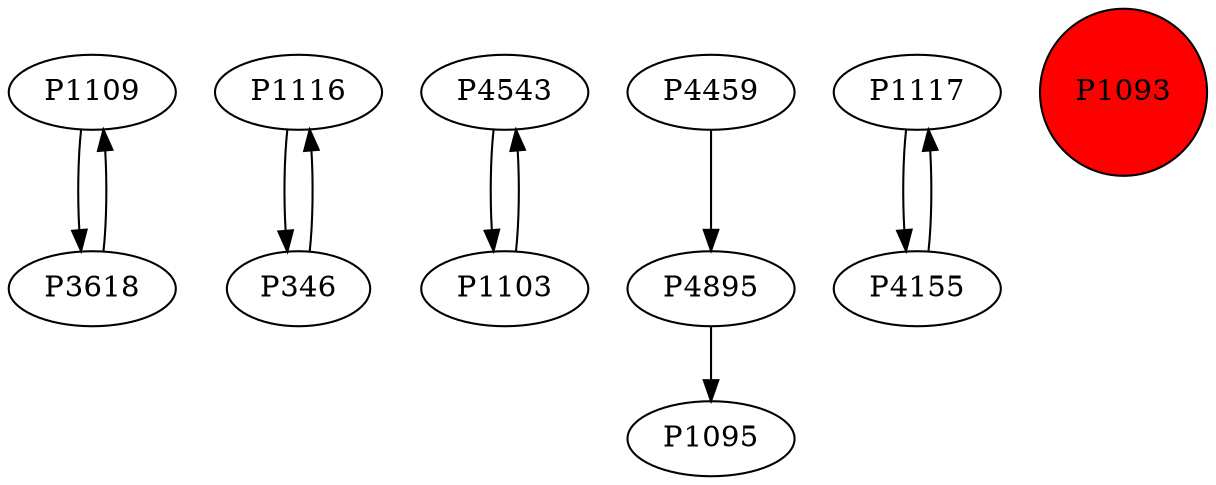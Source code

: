 digraph {
	P1109 -> P3618
	P1116 -> P346
	P4543 -> P1103
	P4895 -> P1095
	P1117 -> P4155
	P346 -> P1116
	P4459 -> P4895
	P4155 -> P1117
	P3618 -> P1109
	P1103 -> P4543
	P1093 [shape=circle]
	P1093 [style=filled]
	P1093 [fillcolor=red]
}
